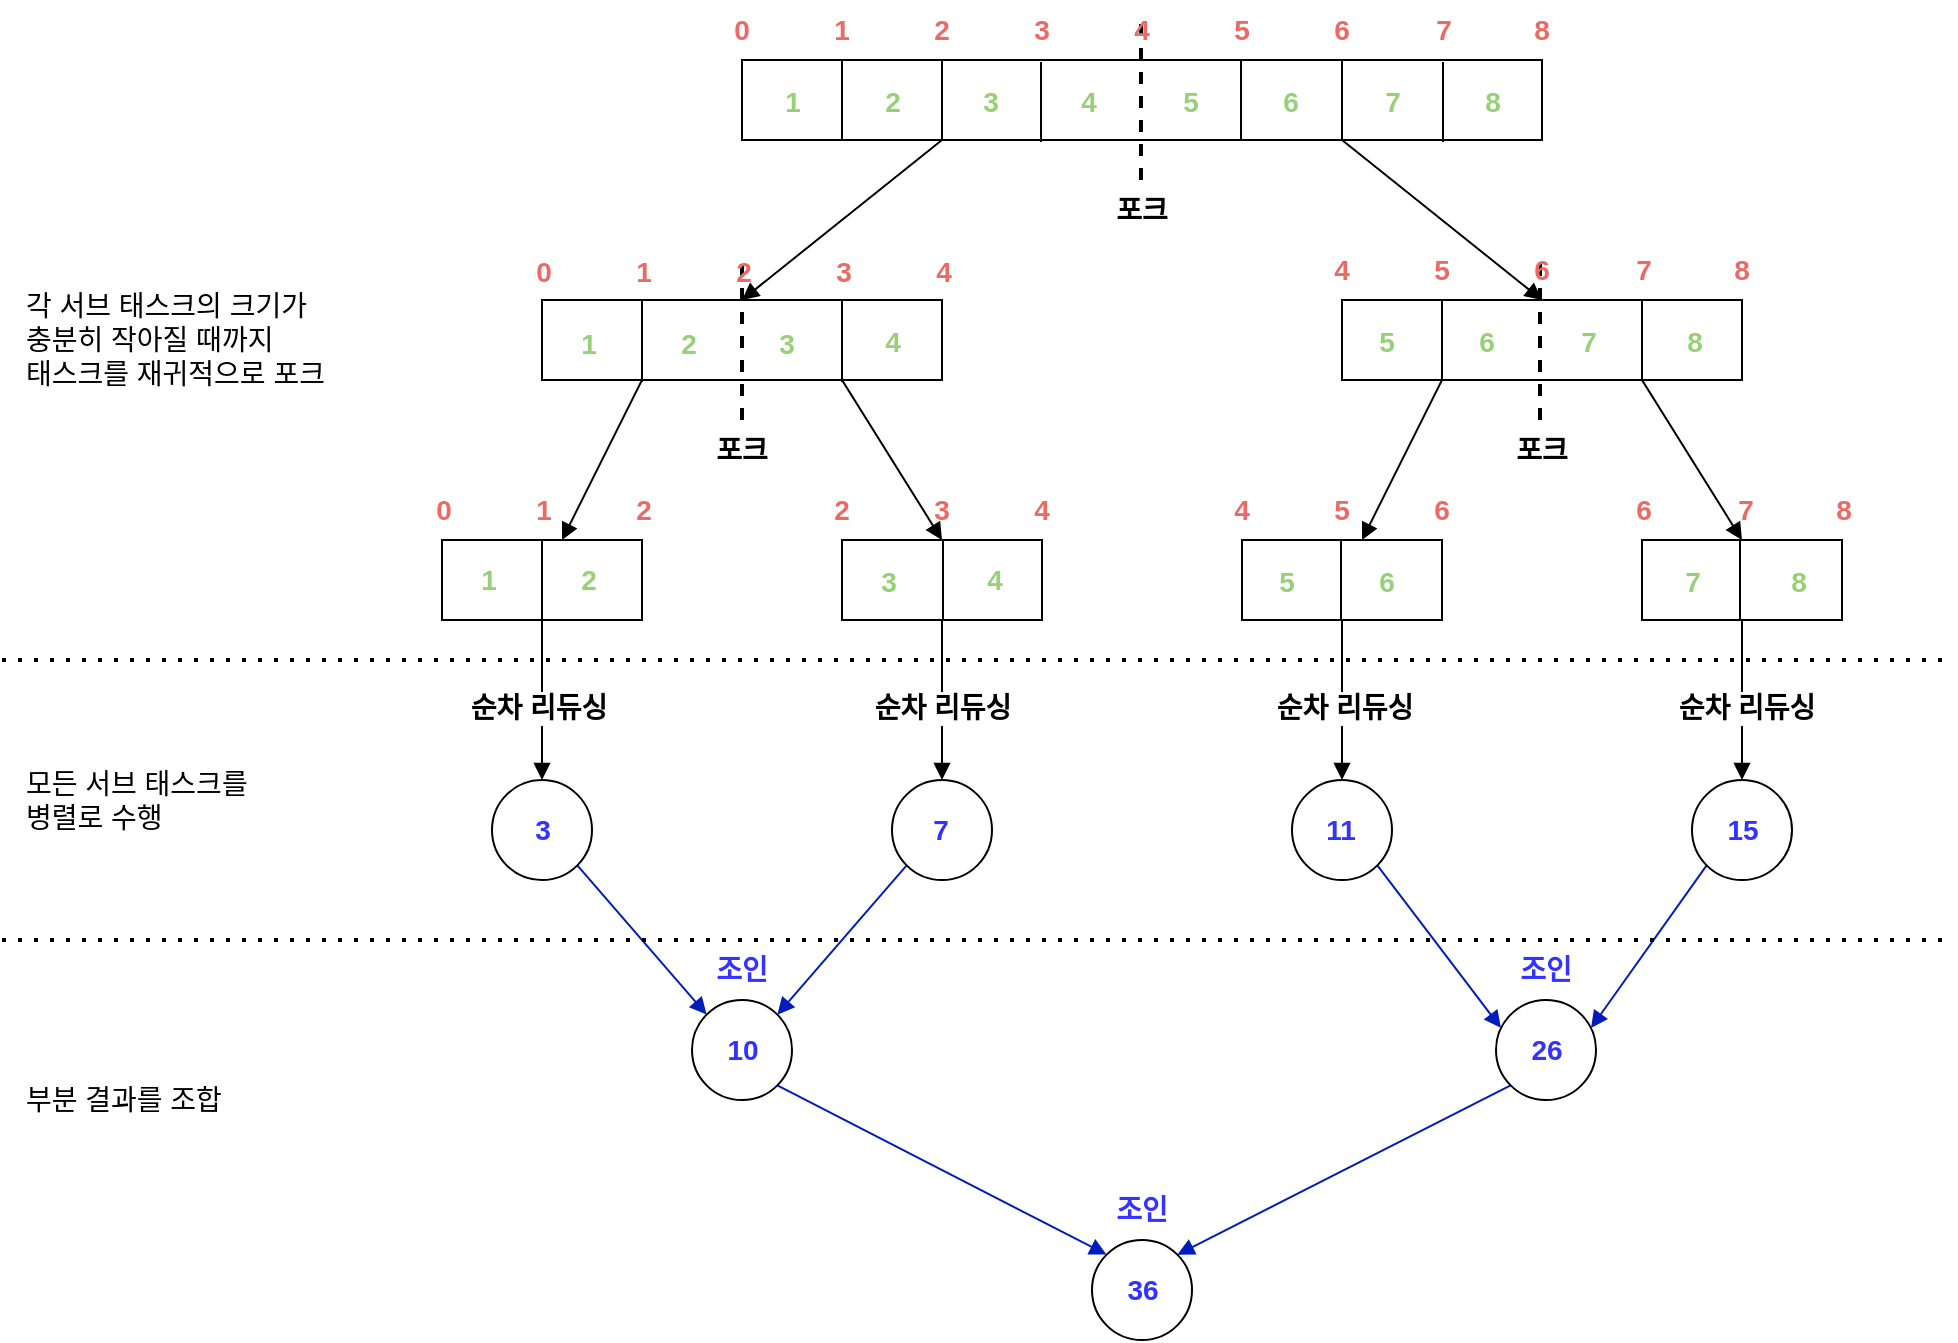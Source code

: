 <mxfile version="21.6.8" type="device">
  <diagram name="페이지-1" id="SURd_VvgySZFTu7k2TyO">
    <mxGraphModel dx="1063" dy="894" grid="1" gridSize="10" guides="1" tooltips="1" connect="1" arrows="1" fold="1" page="1" pageScale="1" pageWidth="827" pageHeight="1169" math="0" shadow="0">
      <root>
        <mxCell id="0" />
        <mxCell id="1" parent="0" />
        <mxCell id="5pIKJptgZy2MzdFPu6_g-26" style="rounded=0;orthogonalLoop=1;jettySize=auto;html=1;exitX=0.25;exitY=1;exitDx=0;exitDy=0;entryX=0.5;entryY=0;entryDx=0;entryDy=0;endArrow=block;endFill=1;" edge="1" parent="1" source="5pIKJptgZy2MzdFPu6_g-1" target="5pIKJptgZy2MzdFPu6_g-3">
          <mxGeometry relative="1" as="geometry" />
        </mxCell>
        <mxCell id="5pIKJptgZy2MzdFPu6_g-27" style="rounded=0;orthogonalLoop=1;jettySize=auto;html=1;exitX=0.75;exitY=1;exitDx=0;exitDy=0;endArrow=block;endFill=1;" edge="1" parent="1" source="5pIKJptgZy2MzdFPu6_g-1">
          <mxGeometry relative="1" as="geometry">
            <mxPoint x="800" y="200" as="targetPoint" />
          </mxGeometry>
        </mxCell>
        <mxCell id="5pIKJptgZy2MzdFPu6_g-1" value="" style="rounded=0;whiteSpace=wrap;html=1;" vertex="1" parent="1">
          <mxGeometry x="400" y="80" width="400" height="40" as="geometry" />
        </mxCell>
        <mxCell id="5pIKJptgZy2MzdFPu6_g-2" value="" style="endArrow=none;dashed=1;html=1;rounded=0;strokeWidth=2;" edge="1" parent="1">
          <mxGeometry width="50" height="50" relative="1" as="geometry">
            <mxPoint x="599.5" y="140" as="sourcePoint" />
            <mxPoint x="599.5" y="60" as="targetPoint" />
          </mxGeometry>
        </mxCell>
        <mxCell id="5pIKJptgZy2MzdFPu6_g-28" style="rounded=0;orthogonalLoop=1;jettySize=auto;html=1;exitX=0.25;exitY=1;exitDx=0;exitDy=0;endArrow=block;endFill=1;" edge="1" parent="1" source="5pIKJptgZy2MzdFPu6_g-3" target="5pIKJptgZy2MzdFPu6_g-7">
          <mxGeometry relative="1" as="geometry" />
        </mxCell>
        <mxCell id="5pIKJptgZy2MzdFPu6_g-29" style="rounded=0;orthogonalLoop=1;jettySize=auto;html=1;exitX=0.75;exitY=1;exitDx=0;exitDy=0;entryX=0.5;entryY=0;entryDx=0;entryDy=0;endArrow=block;endFill=1;" edge="1" parent="1" source="5pIKJptgZy2MzdFPu6_g-3" target="5pIKJptgZy2MzdFPu6_g-8">
          <mxGeometry relative="1" as="geometry" />
        </mxCell>
        <mxCell id="5pIKJptgZy2MzdFPu6_g-3" value="" style="rounded=0;whiteSpace=wrap;html=1;" vertex="1" parent="1">
          <mxGeometry x="300" y="200" width="200" height="40" as="geometry" />
        </mxCell>
        <mxCell id="5pIKJptgZy2MzdFPu6_g-30" style="rounded=0;orthogonalLoop=1;jettySize=auto;html=1;exitX=0.25;exitY=1;exitDx=0;exitDy=0;endArrow=block;endFill=1;" edge="1" parent="1" source="5pIKJptgZy2MzdFPu6_g-4" target="5pIKJptgZy2MzdFPu6_g-9">
          <mxGeometry relative="1" as="geometry" />
        </mxCell>
        <mxCell id="5pIKJptgZy2MzdFPu6_g-31" style="rounded=0;orthogonalLoop=1;jettySize=auto;html=1;exitX=0.75;exitY=1;exitDx=0;exitDy=0;entryX=0.5;entryY=0;entryDx=0;entryDy=0;endArrow=block;endFill=1;" edge="1" parent="1" source="5pIKJptgZy2MzdFPu6_g-4" target="5pIKJptgZy2MzdFPu6_g-10">
          <mxGeometry relative="1" as="geometry" />
        </mxCell>
        <mxCell id="5pIKJptgZy2MzdFPu6_g-4" value="" style="rounded=0;whiteSpace=wrap;html=1;" vertex="1" parent="1">
          <mxGeometry x="700" y="200" width="200" height="40" as="geometry" />
        </mxCell>
        <mxCell id="5pIKJptgZy2MzdFPu6_g-5" value="" style="endArrow=none;dashed=1;html=1;rounded=0;strokeWidth=2;" edge="1" parent="1">
          <mxGeometry width="50" height="50" relative="1" as="geometry">
            <mxPoint x="400" y="260" as="sourcePoint" />
            <mxPoint x="400" y="180" as="targetPoint" />
          </mxGeometry>
        </mxCell>
        <mxCell id="5pIKJptgZy2MzdFPu6_g-6" value="" style="endArrow=none;dashed=1;html=1;rounded=0;strokeWidth=2;" edge="1" parent="1">
          <mxGeometry width="50" height="50" relative="1" as="geometry">
            <mxPoint x="799" y="260" as="sourcePoint" />
            <mxPoint x="799" y="180" as="targetPoint" />
          </mxGeometry>
        </mxCell>
        <mxCell id="5pIKJptgZy2MzdFPu6_g-32" style="edgeStyle=orthogonalEdgeStyle;rounded=0;orthogonalLoop=1;jettySize=auto;html=1;entryX=0.5;entryY=0;entryDx=0;entryDy=0;endArrow=block;endFill=1;" edge="1" parent="1" source="5pIKJptgZy2MzdFPu6_g-7" target="5pIKJptgZy2MzdFPu6_g-16">
          <mxGeometry relative="1" as="geometry" />
        </mxCell>
        <mxCell id="5pIKJptgZy2MzdFPu6_g-44" value="순차 리듀싱" style="edgeLabel;html=1;align=center;verticalAlign=middle;resizable=0;points=[];fontStyle=1;fontSize=14;" vertex="1" connectable="0" parent="5pIKJptgZy2MzdFPu6_g-32">
          <mxGeometry x="0.1" y="-2" relative="1" as="geometry">
            <mxPoint as="offset" />
          </mxGeometry>
        </mxCell>
        <mxCell id="5pIKJptgZy2MzdFPu6_g-7" value="" style="rounded=0;whiteSpace=wrap;html=1;" vertex="1" parent="1">
          <mxGeometry x="250" y="320" width="100" height="40" as="geometry" />
        </mxCell>
        <mxCell id="5pIKJptgZy2MzdFPu6_g-33" style="edgeStyle=orthogonalEdgeStyle;rounded=0;orthogonalLoop=1;jettySize=auto;html=1;exitX=0.5;exitY=1;exitDx=0;exitDy=0;endArrow=block;endFill=1;" edge="1" parent="1" source="5pIKJptgZy2MzdFPu6_g-8" target="5pIKJptgZy2MzdFPu6_g-17">
          <mxGeometry relative="1" as="geometry" />
        </mxCell>
        <mxCell id="5pIKJptgZy2MzdFPu6_g-45" value="&lt;b&gt;&lt;font style=&quot;font-size: 14px;&quot;&gt;순차 리듀싱&lt;/font&gt;&lt;/b&gt;" style="edgeLabel;html=1;align=center;verticalAlign=middle;resizable=0;points=[];" vertex="1" connectable="0" parent="5pIKJptgZy2MzdFPu6_g-33">
          <mxGeometry relative="1" as="geometry">
            <mxPoint y="4" as="offset" />
          </mxGeometry>
        </mxCell>
        <mxCell id="5pIKJptgZy2MzdFPu6_g-8" value="" style="rounded=0;whiteSpace=wrap;html=1;" vertex="1" parent="1">
          <mxGeometry x="450" y="320" width="100" height="40" as="geometry" />
        </mxCell>
        <mxCell id="5pIKJptgZy2MzdFPu6_g-34" style="edgeStyle=orthogonalEdgeStyle;rounded=0;orthogonalLoop=1;jettySize=auto;html=1;entryX=0.5;entryY=0;entryDx=0;entryDy=0;endArrow=block;endFill=1;" edge="1" parent="1" source="5pIKJptgZy2MzdFPu6_g-9" target="5pIKJptgZy2MzdFPu6_g-18">
          <mxGeometry relative="1" as="geometry" />
        </mxCell>
        <mxCell id="5pIKJptgZy2MzdFPu6_g-46" value="순차 리듀싱" style="edgeLabel;html=1;align=center;verticalAlign=middle;resizable=0;points=[];fontStyle=1;fontSize=14;" vertex="1" connectable="0" parent="5pIKJptgZy2MzdFPu6_g-34">
          <mxGeometry x="0.2" y="1" relative="1" as="geometry">
            <mxPoint y="-4" as="offset" />
          </mxGeometry>
        </mxCell>
        <mxCell id="5pIKJptgZy2MzdFPu6_g-9" value="" style="rounded=0;whiteSpace=wrap;html=1;" vertex="1" parent="1">
          <mxGeometry x="650" y="320" width="100" height="40" as="geometry" />
        </mxCell>
        <mxCell id="5pIKJptgZy2MzdFPu6_g-35" style="edgeStyle=orthogonalEdgeStyle;rounded=0;orthogonalLoop=1;jettySize=auto;html=1;exitX=0.5;exitY=1;exitDx=0;exitDy=0;entryX=0.5;entryY=0;entryDx=0;entryDy=0;endArrow=block;endFill=1;" edge="1" parent="1" source="5pIKJptgZy2MzdFPu6_g-10" target="5pIKJptgZy2MzdFPu6_g-19">
          <mxGeometry relative="1" as="geometry" />
        </mxCell>
        <mxCell id="5pIKJptgZy2MzdFPu6_g-47" value="순차 리듀싱" style="edgeLabel;html=1;align=center;verticalAlign=middle;resizable=0;points=[];fontSize=14;fontStyle=1" vertex="1" connectable="0" parent="5pIKJptgZy2MzdFPu6_g-35">
          <mxGeometry x="0.025" y="2" relative="1" as="geometry">
            <mxPoint y="3" as="offset" />
          </mxGeometry>
        </mxCell>
        <mxCell id="5pIKJptgZy2MzdFPu6_g-10" value="" style="rounded=0;whiteSpace=wrap;html=1;" vertex="1" parent="1">
          <mxGeometry x="850" y="320" width="100" height="40" as="geometry" />
        </mxCell>
        <mxCell id="5pIKJptgZy2MzdFPu6_g-15" value="" style="endArrow=none;dashed=1;html=1;dashPattern=1 3;strokeWidth=2;rounded=0;" edge="1" parent="1">
          <mxGeometry width="50" height="50" relative="1" as="geometry">
            <mxPoint x="30" y="380" as="sourcePoint" />
            <mxPoint x="1000" y="380" as="targetPoint" />
          </mxGeometry>
        </mxCell>
        <mxCell id="5pIKJptgZy2MzdFPu6_g-36" style="rounded=0;orthogonalLoop=1;jettySize=auto;html=1;exitX=1;exitY=1;exitDx=0;exitDy=0;entryX=0;entryY=0;entryDx=0;entryDy=0;endArrow=block;endFill=1;fillColor=#0050ef;strokeColor=#001DBC;" edge="1" parent="1" source="5pIKJptgZy2MzdFPu6_g-16" target="5pIKJptgZy2MzdFPu6_g-21">
          <mxGeometry relative="1" as="geometry" />
        </mxCell>
        <mxCell id="5pIKJptgZy2MzdFPu6_g-16" value="" style="ellipse;whiteSpace=wrap;html=1;aspect=fixed;" vertex="1" parent="1">
          <mxGeometry x="275" y="440" width="50" height="50" as="geometry" />
        </mxCell>
        <mxCell id="5pIKJptgZy2MzdFPu6_g-37" style="rounded=0;orthogonalLoop=1;jettySize=auto;html=1;exitX=0;exitY=1;exitDx=0;exitDy=0;entryX=1;entryY=0;entryDx=0;entryDy=0;endArrow=block;endFill=1;fillColor=#0050ef;strokeColor=#001DBC;" edge="1" parent="1" source="5pIKJptgZy2MzdFPu6_g-17" target="5pIKJptgZy2MzdFPu6_g-21">
          <mxGeometry relative="1" as="geometry" />
        </mxCell>
        <mxCell id="5pIKJptgZy2MzdFPu6_g-17" value="" style="ellipse;whiteSpace=wrap;html=1;aspect=fixed;" vertex="1" parent="1">
          <mxGeometry x="475" y="440" width="50" height="50" as="geometry" />
        </mxCell>
        <mxCell id="5pIKJptgZy2MzdFPu6_g-38" style="rounded=0;orthogonalLoop=1;jettySize=auto;html=1;exitX=1;exitY=1;exitDx=0;exitDy=0;entryX=0.05;entryY=0.28;entryDx=0;entryDy=0;endArrow=block;endFill=1;entryPerimeter=0;fillColor=#0050ef;strokeColor=#001DBC;" edge="1" parent="1" source="5pIKJptgZy2MzdFPu6_g-18" target="5pIKJptgZy2MzdFPu6_g-22">
          <mxGeometry relative="1" as="geometry" />
        </mxCell>
        <mxCell id="5pIKJptgZy2MzdFPu6_g-18" value="" style="ellipse;whiteSpace=wrap;html=1;aspect=fixed;" vertex="1" parent="1">
          <mxGeometry x="675" y="440" width="50" height="50" as="geometry" />
        </mxCell>
        <mxCell id="5pIKJptgZy2MzdFPu6_g-39" style="rounded=0;orthogonalLoop=1;jettySize=auto;html=1;exitX=0;exitY=1;exitDx=0;exitDy=0;entryX=0.95;entryY=0.28;entryDx=0;entryDy=0;entryPerimeter=0;endArrow=block;endFill=1;fillColor=#0050ef;strokeColor=#001DBC;" edge="1" parent="1" source="5pIKJptgZy2MzdFPu6_g-19" target="5pIKJptgZy2MzdFPu6_g-22">
          <mxGeometry relative="1" as="geometry" />
        </mxCell>
        <mxCell id="5pIKJptgZy2MzdFPu6_g-19" value="" style="ellipse;whiteSpace=wrap;html=1;aspect=fixed;" vertex="1" parent="1">
          <mxGeometry x="875" y="440" width="50" height="50" as="geometry" />
        </mxCell>
        <mxCell id="5pIKJptgZy2MzdFPu6_g-20" value="" style="ellipse;whiteSpace=wrap;html=1;aspect=fixed;" vertex="1" parent="1">
          <mxGeometry x="575" y="670" width="50" height="50" as="geometry" />
        </mxCell>
        <mxCell id="5pIKJptgZy2MzdFPu6_g-40" style="rounded=0;orthogonalLoop=1;jettySize=auto;html=1;exitX=1;exitY=1;exitDx=0;exitDy=0;entryX=0;entryY=0;entryDx=0;entryDy=0;endArrow=block;endFill=1;fillColor=#0050ef;strokeColor=#001DBC;" edge="1" parent="1" source="5pIKJptgZy2MzdFPu6_g-21" target="5pIKJptgZy2MzdFPu6_g-20">
          <mxGeometry relative="1" as="geometry" />
        </mxCell>
        <mxCell id="5pIKJptgZy2MzdFPu6_g-21" value="" style="ellipse;whiteSpace=wrap;html=1;aspect=fixed;" vertex="1" parent="1">
          <mxGeometry x="375" y="550" width="50" height="50" as="geometry" />
        </mxCell>
        <mxCell id="5pIKJptgZy2MzdFPu6_g-41" style="rounded=0;orthogonalLoop=1;jettySize=auto;html=1;exitX=0;exitY=1;exitDx=0;exitDy=0;entryX=1;entryY=0;entryDx=0;entryDy=0;endArrow=block;endFill=1;fillColor=#0050ef;strokeColor=#001DBC;" edge="1" parent="1" source="5pIKJptgZy2MzdFPu6_g-22" target="5pIKJptgZy2MzdFPu6_g-20">
          <mxGeometry relative="1" as="geometry" />
        </mxCell>
        <mxCell id="5pIKJptgZy2MzdFPu6_g-22" value="" style="ellipse;whiteSpace=wrap;html=1;aspect=fixed;" vertex="1" parent="1">
          <mxGeometry x="777" y="550" width="50" height="50" as="geometry" />
        </mxCell>
        <mxCell id="5pIKJptgZy2MzdFPu6_g-23" value="포크" style="text;html=1;strokeColor=none;fillColor=none;align=center;verticalAlign=middle;whiteSpace=wrap;rounded=0;fontSize=14;fontStyle=1" vertex="1" parent="1">
          <mxGeometry x="570" y="140" width="60" height="30" as="geometry" />
        </mxCell>
        <mxCell id="5pIKJptgZy2MzdFPu6_g-24" value="포크" style="text;html=1;strokeColor=none;fillColor=none;align=center;verticalAlign=middle;whiteSpace=wrap;rounded=0;fontSize=14;fontStyle=1" vertex="1" parent="1">
          <mxGeometry x="370" y="260" width="60" height="30" as="geometry" />
        </mxCell>
        <mxCell id="5pIKJptgZy2MzdFPu6_g-25" value="포크" style="text;html=1;strokeColor=none;fillColor=none;align=center;verticalAlign=middle;whiteSpace=wrap;rounded=0;fontSize=14;fontStyle=1" vertex="1" parent="1">
          <mxGeometry x="770" y="260" width="60" height="30" as="geometry" />
        </mxCell>
        <mxCell id="5pIKJptgZy2MzdFPu6_g-48" value="조인" style="text;html=1;strokeColor=none;fillColor=none;align=center;verticalAlign=middle;whiteSpace=wrap;rounded=0;fontSize=14;fontStyle=1;fontColor=#3333FF;" vertex="1" parent="1">
          <mxGeometry x="370" y="520" width="60" height="30" as="geometry" />
        </mxCell>
        <mxCell id="5pIKJptgZy2MzdFPu6_g-49" value="조인" style="text;html=1;strokeColor=none;fillColor=none;align=center;verticalAlign=middle;whiteSpace=wrap;rounded=0;fontSize=14;fontStyle=1;fontColor=#3333FF;" vertex="1" parent="1">
          <mxGeometry x="772" y="520" width="60" height="30" as="geometry" />
        </mxCell>
        <mxCell id="5pIKJptgZy2MzdFPu6_g-50" value="조인" style="text;html=1;strokeColor=none;fillColor=none;align=center;verticalAlign=middle;whiteSpace=wrap;rounded=0;fontSize=14;fontStyle=1;fontColor=#3333FF;" vertex="1" parent="1">
          <mxGeometry x="570" y="640" width="60" height="30" as="geometry" />
        </mxCell>
        <mxCell id="5pIKJptgZy2MzdFPu6_g-51" value="" style="endArrow=none;dashed=1;html=1;dashPattern=1 3;strokeWidth=2;rounded=0;" edge="1" parent="1">
          <mxGeometry width="50" height="50" relative="1" as="geometry">
            <mxPoint x="30" y="520" as="sourcePoint" />
            <mxPoint x="1005" y="520" as="targetPoint" />
          </mxGeometry>
        </mxCell>
        <mxCell id="5pIKJptgZy2MzdFPu6_g-52" value="각 서브 태스크의 크기가 &lt;br style=&quot;font-size: 14px;&quot;&gt;충분히 작아질 때까지 &lt;br style=&quot;font-size: 14px;&quot;&gt;태스크를 재귀적으로 포크" style="text;html=1;strokeColor=none;fillColor=none;align=left;verticalAlign=middle;whiteSpace=wrap;rounded=0;fontStyle=0;fontSize=14;" vertex="1" parent="1">
          <mxGeometry x="40" y="190" width="200" height="60" as="geometry" />
        </mxCell>
        <mxCell id="5pIKJptgZy2MzdFPu6_g-53" value="모든 서브 태스크를 &lt;br&gt;병렬로 수행" style="text;html=1;strokeColor=none;fillColor=none;align=left;verticalAlign=middle;whiteSpace=wrap;rounded=0;fontSize=14;" vertex="1" parent="1">
          <mxGeometry x="40" y="420" width="200" height="60" as="geometry" />
        </mxCell>
        <mxCell id="5pIKJptgZy2MzdFPu6_g-54" value="부분 결과를 조합" style="text;html=1;strokeColor=none;fillColor=none;align=left;verticalAlign=middle;whiteSpace=wrap;rounded=0;fontSize=14;" vertex="1" parent="1">
          <mxGeometry x="40" y="570" width="200" height="60" as="geometry" />
        </mxCell>
        <mxCell id="5pIKJptgZy2MzdFPu6_g-58" value="" style="endArrow=none;html=1;rounded=0;" edge="1" parent="1">
          <mxGeometry width="50" height="50" relative="1" as="geometry">
            <mxPoint x="500.5" y="360" as="sourcePoint" />
            <mxPoint x="500.5" y="320" as="targetPoint" />
          </mxGeometry>
        </mxCell>
        <mxCell id="5pIKJptgZy2MzdFPu6_g-59" value="" style="endArrow=none;html=1;rounded=0;" edge="1" parent="1">
          <mxGeometry width="50" height="50" relative="1" as="geometry">
            <mxPoint x="300" y="360" as="sourcePoint" />
            <mxPoint x="300" y="320" as="targetPoint" />
          </mxGeometry>
        </mxCell>
        <mxCell id="5pIKJptgZy2MzdFPu6_g-60" value="" style="endArrow=none;html=1;rounded=0;" edge="1" parent="1">
          <mxGeometry width="50" height="50" relative="1" as="geometry">
            <mxPoint x="850" y="240" as="sourcePoint" />
            <mxPoint x="850" y="200" as="targetPoint" />
          </mxGeometry>
        </mxCell>
        <mxCell id="5pIKJptgZy2MzdFPu6_g-61" value="" style="endArrow=none;html=1;rounded=0;" edge="1" parent="1">
          <mxGeometry width="50" height="50" relative="1" as="geometry">
            <mxPoint x="750" y="240" as="sourcePoint" />
            <mxPoint x="750" y="200" as="targetPoint" />
          </mxGeometry>
        </mxCell>
        <mxCell id="5pIKJptgZy2MzdFPu6_g-62" value="" style="endArrow=none;html=1;rounded=0;" edge="1" parent="1">
          <mxGeometry width="50" height="50" relative="1" as="geometry">
            <mxPoint x="450" y="240" as="sourcePoint" />
            <mxPoint x="450" y="200" as="targetPoint" />
          </mxGeometry>
        </mxCell>
        <mxCell id="5pIKJptgZy2MzdFPu6_g-63" value="" style="endArrow=none;html=1;rounded=0;" edge="1" parent="1">
          <mxGeometry width="50" height="50" relative="1" as="geometry">
            <mxPoint x="350" y="240" as="sourcePoint" />
            <mxPoint x="350" y="200" as="targetPoint" />
          </mxGeometry>
        </mxCell>
        <mxCell id="5pIKJptgZy2MzdFPu6_g-65" value="" style="endArrow=none;html=1;rounded=0;" edge="1" parent="1">
          <mxGeometry width="50" height="50" relative="1" as="geometry">
            <mxPoint x="649.5" y="120" as="sourcePoint" />
            <mxPoint x="649.5" y="80" as="targetPoint" />
          </mxGeometry>
        </mxCell>
        <mxCell id="5pIKJptgZy2MzdFPu6_g-66" value="" style="endArrow=none;html=1;rounded=0;" edge="1" parent="1">
          <mxGeometry width="50" height="50" relative="1" as="geometry">
            <mxPoint x="500" y="120" as="sourcePoint" />
            <mxPoint x="500" y="80" as="targetPoint" />
          </mxGeometry>
        </mxCell>
        <mxCell id="5pIKJptgZy2MzdFPu6_g-67" value="" style="endArrow=none;html=1;rounded=0;" edge="1" parent="1">
          <mxGeometry width="50" height="50" relative="1" as="geometry">
            <mxPoint x="400" y="120" as="sourcePoint" />
            <mxPoint x="400" y="80" as="targetPoint" />
          </mxGeometry>
        </mxCell>
        <mxCell id="5pIKJptgZy2MzdFPu6_g-68" value="" style="endArrow=none;html=1;rounded=0;" edge="1" parent="1">
          <mxGeometry width="50" height="50" relative="1" as="geometry">
            <mxPoint x="450" y="120" as="sourcePoint" />
            <mxPoint x="450" y="80" as="targetPoint" />
          </mxGeometry>
        </mxCell>
        <mxCell id="5pIKJptgZy2MzdFPu6_g-69" value="" style="endArrow=none;html=1;rounded=0;" edge="1" parent="1">
          <mxGeometry width="50" height="50" relative="1" as="geometry">
            <mxPoint x="899" y="360" as="sourcePoint" />
            <mxPoint x="899" y="320" as="targetPoint" />
          </mxGeometry>
        </mxCell>
        <mxCell id="5pIKJptgZy2MzdFPu6_g-70" value="" style="endArrow=none;html=1;rounded=0;" edge="1" parent="1">
          <mxGeometry width="50" height="50" relative="1" as="geometry">
            <mxPoint x="699.5" y="360" as="sourcePoint" />
            <mxPoint x="699.5" y="320" as="targetPoint" />
          </mxGeometry>
        </mxCell>
        <mxCell id="5pIKJptgZy2MzdFPu6_g-71" value="" style="endArrow=none;html=1;rounded=0;" edge="1" parent="1">
          <mxGeometry width="50" height="50" relative="1" as="geometry">
            <mxPoint x="700" y="120" as="sourcePoint" />
            <mxPoint x="700" y="80" as="targetPoint" />
          </mxGeometry>
        </mxCell>
        <mxCell id="5pIKJptgZy2MzdFPu6_g-72" value="0" style="text;html=1;strokeColor=none;fillColor=none;align=center;verticalAlign=middle;whiteSpace=wrap;rounded=0;fontSize=14;fontStyle=1;fontColor=#EA6B66;" vertex="1" parent="1">
          <mxGeometry x="370" y="50" width="60" height="30" as="geometry" />
        </mxCell>
        <mxCell id="5pIKJptgZy2MzdFPu6_g-73" value="1" style="text;html=1;strokeColor=none;fillColor=none;align=center;verticalAlign=middle;whiteSpace=wrap;rounded=0;fontSize=14;fontStyle=1;fontColor=#EA6B66;" vertex="1" parent="1">
          <mxGeometry x="420" y="50" width="60" height="30" as="geometry" />
        </mxCell>
        <mxCell id="5pIKJptgZy2MzdFPu6_g-74" value="2" style="text;html=1;strokeColor=none;fillColor=none;align=center;verticalAlign=middle;whiteSpace=wrap;rounded=0;fontSize=14;fontStyle=1;fontColor=#EA6B66;" vertex="1" parent="1">
          <mxGeometry x="470" y="50" width="60" height="30" as="geometry" />
        </mxCell>
        <mxCell id="5pIKJptgZy2MzdFPu6_g-75" value="3" style="text;html=1;strokeColor=none;fillColor=none;align=center;verticalAlign=middle;whiteSpace=wrap;rounded=0;fontSize=14;fontStyle=1;fontColor=#EA6B66;" vertex="1" parent="1">
          <mxGeometry x="520" y="50" width="60" height="30" as="geometry" />
        </mxCell>
        <mxCell id="5pIKJptgZy2MzdFPu6_g-76" value="4" style="text;html=1;strokeColor=none;fillColor=none;align=center;verticalAlign=middle;whiteSpace=wrap;rounded=0;fontSize=14;fontStyle=1;fontColor=#EA6B66;" vertex="1" parent="1">
          <mxGeometry x="570" y="50" width="60" height="30" as="geometry" />
        </mxCell>
        <mxCell id="5pIKJptgZy2MzdFPu6_g-77" value="5" style="text;html=1;strokeColor=none;fillColor=none;align=center;verticalAlign=middle;whiteSpace=wrap;rounded=0;fontSize=14;fontStyle=1;fontColor=#EA6B66;" vertex="1" parent="1">
          <mxGeometry x="620" y="50" width="60" height="30" as="geometry" />
        </mxCell>
        <mxCell id="5pIKJptgZy2MzdFPu6_g-78" value="6" style="text;html=1;strokeColor=none;fillColor=none;align=center;verticalAlign=middle;whiteSpace=wrap;rounded=0;fontSize=14;fontStyle=1;fontColor=#EA6B66;" vertex="1" parent="1">
          <mxGeometry x="670" y="50" width="60" height="30" as="geometry" />
        </mxCell>
        <mxCell id="5pIKJptgZy2MzdFPu6_g-79" value="7" style="text;html=1;strokeColor=none;fillColor=none;align=center;verticalAlign=middle;whiteSpace=wrap;rounded=0;fontSize=14;fontStyle=1;fontColor=#EA6B66;" vertex="1" parent="1">
          <mxGeometry x="721" y="50" width="60" height="30" as="geometry" />
        </mxCell>
        <mxCell id="5pIKJptgZy2MzdFPu6_g-80" value="8" style="text;html=1;strokeColor=none;fillColor=none;align=center;verticalAlign=middle;whiteSpace=wrap;rounded=0;fontSize=14;fontStyle=1;fontColor=#EA6B66;" vertex="1" parent="1">
          <mxGeometry x="770" y="50" width="60" height="30" as="geometry" />
        </mxCell>
        <mxCell id="5pIKJptgZy2MzdFPu6_g-81" value="0" style="text;html=1;strokeColor=none;fillColor=none;align=center;verticalAlign=middle;whiteSpace=wrap;rounded=0;fontSize=14;fontStyle=1;fontColor=#EA6B66;" vertex="1" parent="1">
          <mxGeometry x="271" y="171" width="60" height="30" as="geometry" />
        </mxCell>
        <mxCell id="5pIKJptgZy2MzdFPu6_g-82" value="1" style="text;html=1;strokeColor=none;fillColor=none;align=center;verticalAlign=middle;whiteSpace=wrap;rounded=0;fontSize=14;fontStyle=1;fontColor=#EA6B66;" vertex="1" parent="1">
          <mxGeometry x="321" y="171" width="60" height="30" as="geometry" />
        </mxCell>
        <mxCell id="5pIKJptgZy2MzdFPu6_g-83" value="2" style="text;html=1;strokeColor=none;fillColor=none;align=center;verticalAlign=middle;whiteSpace=wrap;rounded=0;fontSize=14;fontStyle=1;fontColor=#EA6B66;" vertex="1" parent="1">
          <mxGeometry x="371" y="171" width="60" height="30" as="geometry" />
        </mxCell>
        <mxCell id="5pIKJptgZy2MzdFPu6_g-84" value="3" style="text;html=1;strokeColor=none;fillColor=none;align=center;verticalAlign=middle;whiteSpace=wrap;rounded=0;fontSize=14;fontStyle=1;fontColor=#EA6B66;" vertex="1" parent="1">
          <mxGeometry x="421" y="171" width="60" height="30" as="geometry" />
        </mxCell>
        <mxCell id="5pIKJptgZy2MzdFPu6_g-85" value="4" style="text;html=1;strokeColor=none;fillColor=none;align=center;verticalAlign=middle;whiteSpace=wrap;rounded=0;fontSize=14;fontStyle=1;fontColor=#EA6B66;" vertex="1" parent="1">
          <mxGeometry x="471" y="171" width="60" height="30" as="geometry" />
        </mxCell>
        <mxCell id="5pIKJptgZy2MzdFPu6_g-86" value="4" style="text;html=1;strokeColor=none;fillColor=none;align=center;verticalAlign=middle;whiteSpace=wrap;rounded=0;fontSize=14;fontStyle=1;fontColor=#EA6B66;" vertex="1" parent="1">
          <mxGeometry x="670" y="170" width="60" height="30" as="geometry" />
        </mxCell>
        <mxCell id="5pIKJptgZy2MzdFPu6_g-87" value="5" style="text;html=1;strokeColor=none;fillColor=none;align=center;verticalAlign=middle;whiteSpace=wrap;rounded=0;fontSize=14;fontStyle=1;fontColor=#EA6B66;" vertex="1" parent="1">
          <mxGeometry x="720" y="170" width="60" height="30" as="geometry" />
        </mxCell>
        <mxCell id="5pIKJptgZy2MzdFPu6_g-88" value="6" style="text;html=1;strokeColor=none;fillColor=none;align=center;verticalAlign=middle;whiteSpace=wrap;rounded=0;fontSize=14;fontStyle=1;fontColor=#EA6B66;" vertex="1" parent="1">
          <mxGeometry x="770" y="170" width="60" height="30" as="geometry" />
        </mxCell>
        <mxCell id="5pIKJptgZy2MzdFPu6_g-89" value="7" style="text;html=1;strokeColor=none;fillColor=none;align=center;verticalAlign=middle;whiteSpace=wrap;rounded=0;fontSize=14;fontStyle=1;fontColor=#EA6B66;" vertex="1" parent="1">
          <mxGeometry x="821" y="170" width="60" height="30" as="geometry" />
        </mxCell>
        <mxCell id="5pIKJptgZy2MzdFPu6_g-90" value="8" style="text;html=1;strokeColor=none;fillColor=none;align=center;verticalAlign=middle;whiteSpace=wrap;rounded=0;fontSize=14;fontStyle=1;fontColor=#EA6B66;" vertex="1" parent="1">
          <mxGeometry x="870" y="170" width="60" height="30" as="geometry" />
        </mxCell>
        <mxCell id="5pIKJptgZy2MzdFPu6_g-91" value="0" style="text;html=1;strokeColor=none;fillColor=none;align=center;verticalAlign=middle;whiteSpace=wrap;rounded=0;fontSize=14;fontStyle=1;fontColor=#EA6B66;" vertex="1" parent="1">
          <mxGeometry x="221" y="290" width="60" height="30" as="geometry" />
        </mxCell>
        <mxCell id="5pIKJptgZy2MzdFPu6_g-92" value="1" style="text;html=1;strokeColor=none;fillColor=none;align=center;verticalAlign=middle;whiteSpace=wrap;rounded=0;fontSize=14;fontStyle=1;fontColor=#EA6B66;" vertex="1" parent="1">
          <mxGeometry x="271" y="290" width="60" height="30" as="geometry" />
        </mxCell>
        <mxCell id="5pIKJptgZy2MzdFPu6_g-93" value="2" style="text;html=1;strokeColor=none;fillColor=none;align=center;verticalAlign=middle;whiteSpace=wrap;rounded=0;fontSize=14;fontStyle=1;fontColor=#EA6B66;" vertex="1" parent="1">
          <mxGeometry x="321" y="290" width="60" height="30" as="geometry" />
        </mxCell>
        <mxCell id="5pIKJptgZy2MzdFPu6_g-94" value="2" style="text;html=1;strokeColor=none;fillColor=none;align=center;verticalAlign=middle;whiteSpace=wrap;rounded=0;fontSize=14;fontStyle=1;fontColor=#EA6B66;" vertex="1" parent="1">
          <mxGeometry x="420" y="290" width="60" height="30" as="geometry" />
        </mxCell>
        <mxCell id="5pIKJptgZy2MzdFPu6_g-95" value="3" style="text;html=1;strokeColor=none;fillColor=none;align=center;verticalAlign=middle;whiteSpace=wrap;rounded=0;fontSize=14;fontStyle=1;fontColor=#EA6B66;" vertex="1" parent="1">
          <mxGeometry x="470" y="290" width="60" height="30" as="geometry" />
        </mxCell>
        <mxCell id="5pIKJptgZy2MzdFPu6_g-96" value="4" style="text;html=1;strokeColor=none;fillColor=none;align=center;verticalAlign=middle;whiteSpace=wrap;rounded=0;fontSize=14;fontStyle=1;fontColor=#EA6B66;" vertex="1" parent="1">
          <mxGeometry x="520" y="290" width="60" height="30" as="geometry" />
        </mxCell>
        <mxCell id="5pIKJptgZy2MzdFPu6_g-97" value="4" style="text;html=1;strokeColor=none;fillColor=none;align=center;verticalAlign=middle;whiteSpace=wrap;rounded=0;fontSize=14;fontStyle=1;fontColor=#EA6B66;" vertex="1" parent="1">
          <mxGeometry x="620" y="290" width="60" height="30" as="geometry" />
        </mxCell>
        <mxCell id="5pIKJptgZy2MzdFPu6_g-98" value="5" style="text;html=1;strokeColor=none;fillColor=none;align=center;verticalAlign=middle;whiteSpace=wrap;rounded=0;fontSize=14;fontStyle=1;fontColor=#EA6B66;" vertex="1" parent="1">
          <mxGeometry x="670" y="290" width="60" height="30" as="geometry" />
        </mxCell>
        <mxCell id="5pIKJptgZy2MzdFPu6_g-99" value="6" style="text;html=1;strokeColor=none;fillColor=none;align=center;verticalAlign=middle;whiteSpace=wrap;rounded=0;fontSize=14;fontStyle=1;fontColor=#EA6B66;" vertex="1" parent="1">
          <mxGeometry x="720" y="290" width="60" height="30" as="geometry" />
        </mxCell>
        <mxCell id="5pIKJptgZy2MzdFPu6_g-100" value="6" style="text;html=1;strokeColor=none;fillColor=none;align=center;verticalAlign=middle;whiteSpace=wrap;rounded=0;fontSize=14;fontStyle=1;fontColor=#EA6B66;" vertex="1" parent="1">
          <mxGeometry x="821" y="290" width="60" height="30" as="geometry" />
        </mxCell>
        <mxCell id="5pIKJptgZy2MzdFPu6_g-101" value="7" style="text;html=1;strokeColor=none;fillColor=none;align=center;verticalAlign=middle;whiteSpace=wrap;rounded=0;fontSize=14;fontStyle=1;fontColor=#EA6B66;" vertex="1" parent="1">
          <mxGeometry x="872" y="290" width="60" height="30" as="geometry" />
        </mxCell>
        <mxCell id="5pIKJptgZy2MzdFPu6_g-102" value="8" style="text;html=1;strokeColor=none;fillColor=none;align=center;verticalAlign=middle;whiteSpace=wrap;rounded=0;fontSize=14;fontStyle=1;fontColor=#EA6B66;" vertex="1" parent="1">
          <mxGeometry x="921" y="290" width="60" height="30" as="geometry" />
        </mxCell>
        <mxCell id="5pIKJptgZy2MzdFPu6_g-105" value="4" style="text;html=1;strokeColor=none;fillColor=none;align=center;verticalAlign=middle;whiteSpace=wrap;rounded=0;fontSize=14;fontStyle=1;fontColor=#97D077;" vertex="1" parent="1">
          <mxGeometry x="556" y="86" width="35" height="30" as="geometry" />
        </mxCell>
        <mxCell id="5pIKJptgZy2MzdFPu6_g-106" value="3" style="text;html=1;strokeColor=none;fillColor=none;align=center;verticalAlign=middle;whiteSpace=wrap;rounded=0;fontSize=14;fontStyle=1;fontColor=#97D077;" vertex="1" parent="1">
          <mxGeometry x="507" y="86" width="35" height="30" as="geometry" />
        </mxCell>
        <mxCell id="5pIKJptgZy2MzdFPu6_g-107" value="5" style="text;html=1;strokeColor=none;fillColor=none;align=center;verticalAlign=middle;whiteSpace=wrap;rounded=0;fontSize=14;fontStyle=1;fontColor=#97D077;" vertex="1" parent="1">
          <mxGeometry x="607" y="86" width="35" height="30" as="geometry" />
        </mxCell>
        <mxCell id="5pIKJptgZy2MzdFPu6_g-108" value="6" style="text;html=1;strokeColor=none;fillColor=none;align=center;verticalAlign=middle;whiteSpace=wrap;rounded=0;fontSize=14;fontStyle=1;fontColor=#97D077;" vertex="1" parent="1">
          <mxGeometry x="657" y="86" width="35" height="30" as="geometry" />
        </mxCell>
        <mxCell id="5pIKJptgZy2MzdFPu6_g-109" value="7" style="text;html=1;strokeColor=none;fillColor=none;align=center;verticalAlign=middle;whiteSpace=wrap;rounded=0;fontSize=14;fontStyle=1;fontColor=#97D077;" vertex="1" parent="1">
          <mxGeometry x="708" y="86" width="35" height="30" as="geometry" />
        </mxCell>
        <mxCell id="5pIKJptgZy2MzdFPu6_g-110" value="2" style="text;html=1;strokeColor=none;fillColor=none;align=center;verticalAlign=middle;whiteSpace=wrap;rounded=0;fontSize=14;fontStyle=1;fontColor=#97D077;" vertex="1" parent="1">
          <mxGeometry x="458" y="86" width="35" height="30" as="geometry" />
        </mxCell>
        <mxCell id="5pIKJptgZy2MzdFPu6_g-111" value="1" style="text;html=1;strokeColor=none;fillColor=none;align=center;verticalAlign=middle;whiteSpace=wrap;rounded=0;fontSize=14;fontStyle=1;fontColor=#97D077;" vertex="1" parent="1">
          <mxGeometry x="408" y="86" width="35" height="30" as="geometry" />
        </mxCell>
        <mxCell id="5pIKJptgZy2MzdFPu6_g-113" value="" style="endArrow=none;html=1;rounded=0;" edge="1" parent="1">
          <mxGeometry width="50" height="50" relative="1" as="geometry">
            <mxPoint x="450" y="241" as="sourcePoint" />
            <mxPoint x="450" y="201" as="targetPoint" />
          </mxGeometry>
        </mxCell>
        <mxCell id="5pIKJptgZy2MzdFPu6_g-114" value="" style="endArrow=none;html=1;rounded=0;" edge="1" parent="1">
          <mxGeometry width="50" height="50" relative="1" as="geometry">
            <mxPoint x="350" y="241" as="sourcePoint" />
            <mxPoint x="350" y="201" as="targetPoint" />
          </mxGeometry>
        </mxCell>
        <mxCell id="5pIKJptgZy2MzdFPu6_g-117" value="3" style="text;html=1;strokeColor=none;fillColor=none;align=center;verticalAlign=middle;whiteSpace=wrap;rounded=0;fontSize=14;fontStyle=1;fontColor=#97D077;" vertex="1" parent="1">
          <mxGeometry x="405" y="207" width="35" height="30" as="geometry" />
        </mxCell>
        <mxCell id="5pIKJptgZy2MzdFPu6_g-118" value="2" style="text;html=1;strokeColor=none;fillColor=none;align=center;verticalAlign=middle;whiteSpace=wrap;rounded=0;fontSize=14;fontStyle=1;fontColor=#97D077;" vertex="1" parent="1">
          <mxGeometry x="356" y="207" width="35" height="30" as="geometry" />
        </mxCell>
        <mxCell id="5pIKJptgZy2MzdFPu6_g-119" value="1" style="text;html=1;strokeColor=none;fillColor=none;align=center;verticalAlign=middle;whiteSpace=wrap;rounded=0;fontSize=14;fontStyle=1;fontColor=#97D077;" vertex="1" parent="1">
          <mxGeometry x="306" y="207" width="35" height="30" as="geometry" />
        </mxCell>
        <mxCell id="5pIKJptgZy2MzdFPu6_g-124" value="5" style="text;html=1;strokeColor=none;fillColor=none;align=center;verticalAlign=middle;whiteSpace=wrap;rounded=0;fontSize=14;fontStyle=1;fontColor=#97D077;" vertex="1" parent="1">
          <mxGeometry x="705" y="206" width="35" height="30" as="geometry" />
        </mxCell>
        <mxCell id="5pIKJptgZy2MzdFPu6_g-125" value="6" style="text;html=1;strokeColor=none;fillColor=none;align=center;verticalAlign=middle;whiteSpace=wrap;rounded=0;fontSize=14;fontStyle=1;fontColor=#97D077;" vertex="1" parent="1">
          <mxGeometry x="755" y="206" width="35" height="30" as="geometry" />
        </mxCell>
        <mxCell id="5pIKJptgZy2MzdFPu6_g-126" value="7" style="text;html=1;strokeColor=none;fillColor=none;align=center;verticalAlign=middle;whiteSpace=wrap;rounded=0;fontSize=14;fontStyle=1;fontColor=#97D077;" vertex="1" parent="1">
          <mxGeometry x="806" y="206" width="35" height="30" as="geometry" />
        </mxCell>
        <mxCell id="5pIKJptgZy2MzdFPu6_g-134" value="" style="endArrow=none;html=1;rounded=0;" edge="1" parent="1">
          <mxGeometry width="50" height="50" relative="1" as="geometry">
            <mxPoint x="450" y="360" as="sourcePoint" />
            <mxPoint x="450" y="320" as="targetPoint" />
          </mxGeometry>
        </mxCell>
        <mxCell id="5pIKJptgZy2MzdFPu6_g-148" value="3" style="text;html=1;strokeColor=none;fillColor=none;align=center;verticalAlign=middle;whiteSpace=wrap;rounded=0;fontSize=14;fontStyle=1;fontColor=#3333FF;" vertex="1" parent="1">
          <mxGeometry x="282.5" y="450" width="35" height="30" as="geometry" />
        </mxCell>
        <mxCell id="5pIKJptgZy2MzdFPu6_g-149" value="7" style="text;html=1;strokeColor=none;fillColor=none;align=center;verticalAlign=middle;whiteSpace=wrap;rounded=0;fontSize=14;fontStyle=1;fontColor=#3333FF;" vertex="1" parent="1">
          <mxGeometry x="482" y="450" width="35" height="30" as="geometry" />
        </mxCell>
        <mxCell id="5pIKJptgZy2MzdFPu6_g-151" value="" style="endArrow=none;html=1;rounded=0;" edge="1" parent="1">
          <mxGeometry width="50" height="50" relative="1" as="geometry">
            <mxPoint x="750.5" y="121" as="sourcePoint" />
            <mxPoint x="750.5" y="81" as="targetPoint" />
          </mxGeometry>
        </mxCell>
        <mxCell id="5pIKJptgZy2MzdFPu6_g-152" value="" style="endArrow=none;html=1;rounded=0;" edge="1" parent="1">
          <mxGeometry width="50" height="50" relative="1" as="geometry">
            <mxPoint x="549.5" y="121" as="sourcePoint" />
            <mxPoint x="549.5" y="81" as="targetPoint" />
          </mxGeometry>
        </mxCell>
        <mxCell id="5pIKJptgZy2MzdFPu6_g-153" value="8" style="text;html=1;strokeColor=none;fillColor=none;align=center;verticalAlign=middle;whiteSpace=wrap;rounded=0;fontSize=14;fontStyle=1;fontColor=#97D077;" vertex="1" parent="1">
          <mxGeometry x="758" y="86" width="35" height="30" as="geometry" />
        </mxCell>
        <mxCell id="5pIKJptgZy2MzdFPu6_g-154" value="4" style="text;html=1;strokeColor=none;fillColor=none;align=center;verticalAlign=middle;whiteSpace=wrap;rounded=0;fontSize=14;fontStyle=1;fontColor=#97D077;" vertex="1" parent="1">
          <mxGeometry x="458" y="206" width="35" height="30" as="geometry" />
        </mxCell>
        <mxCell id="5pIKJptgZy2MzdFPu6_g-155" value="8" style="text;html=1;strokeColor=none;fillColor=none;align=center;verticalAlign=middle;whiteSpace=wrap;rounded=0;fontSize=14;fontStyle=1;fontColor=#97D077;" vertex="1" parent="1">
          <mxGeometry x="859" y="206" width="35" height="30" as="geometry" />
        </mxCell>
        <mxCell id="5pIKJptgZy2MzdFPu6_g-156" value="2" style="text;html=1;strokeColor=none;fillColor=none;align=center;verticalAlign=middle;whiteSpace=wrap;rounded=0;fontSize=14;fontStyle=1;fontColor=#97D077;" vertex="1" parent="1">
          <mxGeometry x="306" y="325" width="35" height="30" as="geometry" />
        </mxCell>
        <mxCell id="5pIKJptgZy2MzdFPu6_g-157" value="1" style="text;html=1;strokeColor=none;fillColor=none;align=center;verticalAlign=middle;whiteSpace=wrap;rounded=0;fontSize=14;fontStyle=1;fontColor=#97D077;" vertex="1" parent="1">
          <mxGeometry x="256" y="325" width="35" height="30" as="geometry" />
        </mxCell>
        <mxCell id="5pIKJptgZy2MzdFPu6_g-158" value="3" style="text;html=1;strokeColor=none;fillColor=none;align=center;verticalAlign=middle;whiteSpace=wrap;rounded=0;fontSize=14;fontStyle=1;fontColor=#97D077;" vertex="1" parent="1">
          <mxGeometry x="456" y="326" width="35" height="30" as="geometry" />
        </mxCell>
        <mxCell id="5pIKJptgZy2MzdFPu6_g-159" value="4" style="text;html=1;strokeColor=none;fillColor=none;align=center;verticalAlign=middle;whiteSpace=wrap;rounded=0;fontSize=14;fontStyle=1;fontColor=#97D077;" vertex="1" parent="1">
          <mxGeometry x="509" y="325" width="35" height="30" as="geometry" />
        </mxCell>
        <mxCell id="5pIKJptgZy2MzdFPu6_g-160" value="5" style="text;html=1;strokeColor=none;fillColor=none;align=center;verticalAlign=middle;whiteSpace=wrap;rounded=0;fontSize=14;fontStyle=1;fontColor=#97D077;" vertex="1" parent="1">
          <mxGeometry x="655" y="326" width="35" height="30" as="geometry" />
        </mxCell>
        <mxCell id="5pIKJptgZy2MzdFPu6_g-161" value="6" style="text;html=1;strokeColor=none;fillColor=none;align=center;verticalAlign=middle;whiteSpace=wrap;rounded=0;fontSize=14;fontStyle=1;fontColor=#97D077;" vertex="1" parent="1">
          <mxGeometry x="705" y="326" width="35" height="30" as="geometry" />
        </mxCell>
        <mxCell id="5pIKJptgZy2MzdFPu6_g-162" value="7" style="text;html=1;strokeColor=none;fillColor=none;align=center;verticalAlign=middle;whiteSpace=wrap;rounded=0;fontSize=14;fontStyle=1;fontColor=#97D077;" vertex="1" parent="1">
          <mxGeometry x="858" y="326" width="35" height="30" as="geometry" />
        </mxCell>
        <mxCell id="5pIKJptgZy2MzdFPu6_g-163" value="8" style="text;html=1;strokeColor=none;fillColor=none;align=center;verticalAlign=middle;whiteSpace=wrap;rounded=0;fontSize=14;fontStyle=1;fontColor=#97D077;" vertex="1" parent="1">
          <mxGeometry x="911" y="326" width="35" height="30" as="geometry" />
        </mxCell>
        <mxCell id="5pIKJptgZy2MzdFPu6_g-164" value="11" style="text;html=1;strokeColor=none;fillColor=none;align=center;verticalAlign=middle;whiteSpace=wrap;rounded=0;fontSize=14;fontStyle=1;fontColor=#3333FF;" vertex="1" parent="1">
          <mxGeometry x="682" y="450" width="35" height="30" as="geometry" />
        </mxCell>
        <mxCell id="5pIKJptgZy2MzdFPu6_g-165" value="15" style="text;html=1;strokeColor=none;fillColor=none;align=center;verticalAlign=middle;whiteSpace=wrap;rounded=0;fontSize=14;fontStyle=1;fontColor=#3333FF;" vertex="1" parent="1">
          <mxGeometry x="882.5" y="450" width="35" height="30" as="geometry" />
        </mxCell>
        <mxCell id="5pIKJptgZy2MzdFPu6_g-166" value="10" style="text;html=1;strokeColor=none;fillColor=none;align=center;verticalAlign=middle;whiteSpace=wrap;rounded=0;fontSize=14;fontStyle=1;fontColor=#3333FF;" vertex="1" parent="1">
          <mxGeometry x="382.5" y="560" width="35" height="30" as="geometry" />
        </mxCell>
        <mxCell id="5pIKJptgZy2MzdFPu6_g-167" value="26" style="text;html=1;strokeColor=none;fillColor=none;align=center;verticalAlign=middle;whiteSpace=wrap;rounded=0;fontSize=14;fontStyle=1;fontColor=#3333FF;" vertex="1" parent="1">
          <mxGeometry x="784.5" y="560" width="35" height="30" as="geometry" />
        </mxCell>
        <mxCell id="5pIKJptgZy2MzdFPu6_g-168" value="36" style="text;html=1;strokeColor=none;fillColor=none;align=center;verticalAlign=middle;whiteSpace=wrap;rounded=0;fontSize=14;fontStyle=1;fontColor=#3333FF;" vertex="1" parent="1">
          <mxGeometry x="582.5" y="680" width="35" height="30" as="geometry" />
        </mxCell>
      </root>
    </mxGraphModel>
  </diagram>
</mxfile>
